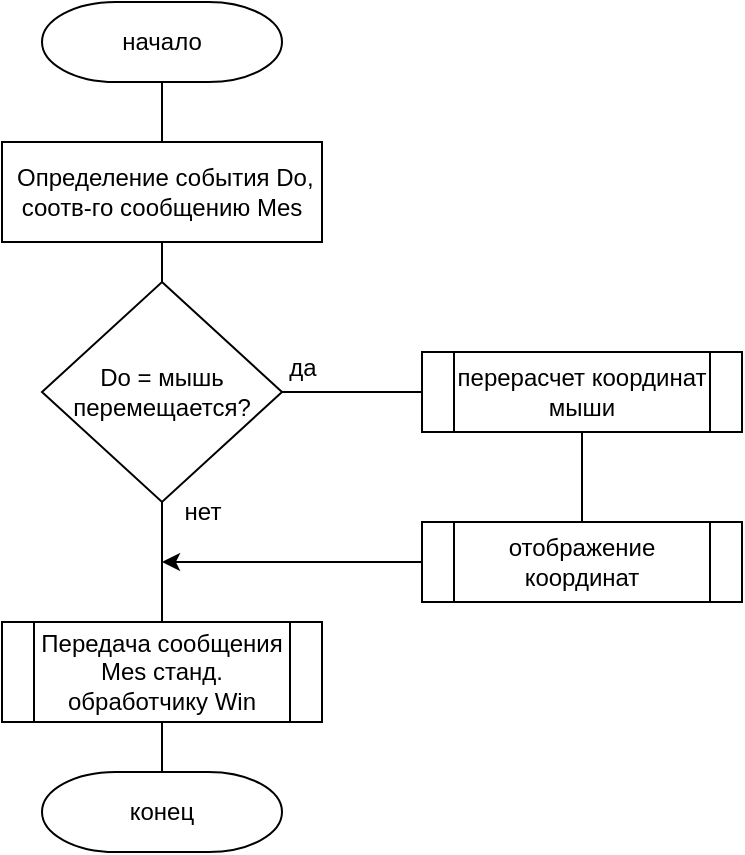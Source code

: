 <mxfile version="24.8.3">
  <diagram name="Страница — 1" id="MtI3_Fd7SQ4gRp2iTpJ0">
    <mxGraphModel dx="1386" dy="791" grid="1" gridSize="10" guides="1" tooltips="1" connect="1" arrows="1" fold="1" page="1" pageScale="1" pageWidth="827" pageHeight="1169" math="0" shadow="0">
      <root>
        <mxCell id="0" />
        <mxCell id="1" parent="0" />
        <mxCell id="n6gCB87Q7yF7u9heOllY-1" value="начало" style="strokeWidth=1;html=1;shape=mxgraph.flowchart.terminator;whiteSpace=wrap;" vertex="1" parent="1">
          <mxGeometry x="300" y="180" width="120" height="40" as="geometry" />
        </mxCell>
        <mxCell id="n6gCB87Q7yF7u9heOllY-3" value="конец" style="strokeWidth=1;html=1;shape=mxgraph.flowchart.terminator;whiteSpace=wrap;" vertex="1" parent="1">
          <mxGeometry x="300" y="565" width="120" height="40" as="geometry" />
        </mxCell>
        <mxCell id="n6gCB87Q7yF7u9heOllY-4" value="&amp;nbsp;Определение события Do, &lt;br/&gt;соотв-го сообщению Mes" style="rounded=0;whiteSpace=wrap;html=1;" vertex="1" parent="1">
          <mxGeometry x="280" y="250" width="160" height="50" as="geometry" />
        </mxCell>
        <mxCell id="n6gCB87Q7yF7u9heOllY-5" value="&lt;font style=&quot;font-size: 12px;&quot;&gt;Do = мышь перемещается?&lt;/font&gt;" style="strokeWidth=1;html=1;shape=mxgraph.flowchart.decision;whiteSpace=wrap;" vertex="1" parent="1">
          <mxGeometry x="300" y="320" width="120" height="110" as="geometry" />
        </mxCell>
        <mxCell id="n6gCB87Q7yF7u9heOllY-6" value="Передача сообщения Mes станд. &lt;br/&gt;обработчику Win" style="shape=process;whiteSpace=wrap;html=1;backgroundOutline=1;" vertex="1" parent="1">
          <mxGeometry x="280" y="490" width="160" height="50" as="geometry" />
        </mxCell>
        <mxCell id="n6gCB87Q7yF7u9heOllY-7" value="перерасчет координат мыши" style="shape=process;whiteSpace=wrap;html=1;backgroundOutline=1;" vertex="1" parent="1">
          <mxGeometry x="490" y="355" width="160" height="40" as="geometry" />
        </mxCell>
        <mxCell id="n6gCB87Q7yF7u9heOllY-27" style="edgeStyle=orthogonalEdgeStyle;rounded=0;orthogonalLoop=1;jettySize=auto;html=1;exitX=0;exitY=0.5;exitDx=0;exitDy=0;" edge="1" parent="1" source="n6gCB87Q7yF7u9heOllY-9">
          <mxGeometry relative="1" as="geometry">
            <mxPoint x="360" y="460" as="targetPoint" />
          </mxGeometry>
        </mxCell>
        <mxCell id="n6gCB87Q7yF7u9heOllY-9" value="отображение координат" style="shape=process;whiteSpace=wrap;html=1;backgroundOutline=1;" vertex="1" parent="1">
          <mxGeometry x="490" y="440" width="160" height="40" as="geometry" />
        </mxCell>
        <mxCell id="n6gCB87Q7yF7u9heOllY-17" value="" style="endArrow=none;html=1;rounded=0;exitX=0.5;exitY=1;exitDx=0;exitDy=0;exitPerimeter=0;entryX=0.5;entryY=0;entryDx=0;entryDy=0;" edge="1" parent="1" source="n6gCB87Q7yF7u9heOllY-1" target="n6gCB87Q7yF7u9heOllY-4">
          <mxGeometry width="50" height="50" relative="1" as="geometry">
            <mxPoint x="70" y="270" as="sourcePoint" />
            <mxPoint x="120" y="220" as="targetPoint" />
          </mxGeometry>
        </mxCell>
        <mxCell id="n6gCB87Q7yF7u9heOllY-18" value="" style="endArrow=none;html=1;rounded=0;exitX=0.5;exitY=0;exitDx=0;exitDy=0;exitPerimeter=0;entryX=0.5;entryY=1;entryDx=0;entryDy=0;" edge="1" parent="1" source="n6gCB87Q7yF7u9heOllY-5" target="n6gCB87Q7yF7u9heOllY-4">
          <mxGeometry width="50" height="50" relative="1" as="geometry">
            <mxPoint x="160" y="390" as="sourcePoint" />
            <mxPoint x="210" y="340" as="targetPoint" />
          </mxGeometry>
        </mxCell>
        <mxCell id="n6gCB87Q7yF7u9heOllY-20" value="" style="endArrow=none;html=1;rounded=0;exitX=0.5;exitY=1;exitDx=0;exitDy=0;entryX=0.5;entryY=0;entryDx=0;entryDy=0;entryPerimeter=0;" edge="1" parent="1" source="n6gCB87Q7yF7u9heOllY-6" target="n6gCB87Q7yF7u9heOllY-3">
          <mxGeometry width="50" height="50" relative="1" as="geometry">
            <mxPoint x="100" y="540" as="sourcePoint" />
            <mxPoint x="150" y="490" as="targetPoint" />
          </mxGeometry>
        </mxCell>
        <mxCell id="n6gCB87Q7yF7u9heOllY-21" value="" style="endArrow=none;html=1;rounded=0;exitX=1;exitY=0.5;exitDx=0;exitDy=0;exitPerimeter=0;entryX=0;entryY=0.5;entryDx=0;entryDy=0;" edge="1" parent="1" source="n6gCB87Q7yF7u9heOllY-5" target="n6gCB87Q7yF7u9heOllY-7">
          <mxGeometry width="50" height="50" relative="1" as="geometry">
            <mxPoint x="460" y="330" as="sourcePoint" />
            <mxPoint x="510" y="280" as="targetPoint" />
          </mxGeometry>
        </mxCell>
        <mxCell id="n6gCB87Q7yF7u9heOllY-22" value="" style="endArrow=none;html=1;rounded=0;exitX=0.5;exitY=1;exitDx=0;exitDy=0;entryX=0.5;entryY=0;entryDx=0;entryDy=0;" edge="1" parent="1" source="n6gCB87Q7yF7u9heOllY-7" target="n6gCB87Q7yF7u9heOllY-9">
          <mxGeometry width="50" height="50" relative="1" as="geometry">
            <mxPoint x="10" y="470" as="sourcePoint" />
            <mxPoint x="60" y="420" as="targetPoint" />
          </mxGeometry>
        </mxCell>
        <mxCell id="n6gCB87Q7yF7u9heOllY-23" value="да" style="text;html=1;align=center;verticalAlign=middle;resizable=0;points=[];autosize=1;strokeColor=none;fillColor=none;" vertex="1" parent="1">
          <mxGeometry x="410" y="348" width="40" height="30" as="geometry" />
        </mxCell>
        <mxCell id="n6gCB87Q7yF7u9heOllY-24" value="нет" style="text;html=1;align=center;verticalAlign=middle;resizable=0;points=[];autosize=1;strokeColor=none;fillColor=none;" vertex="1" parent="1">
          <mxGeometry x="360" y="420" width="40" height="30" as="geometry" />
        </mxCell>
        <mxCell id="n6gCB87Q7yF7u9heOllY-26" value="" style="endArrow=none;html=1;rounded=0;entryX=0.5;entryY=0;entryDx=0;entryDy=0;exitX=0.5;exitY=1;exitDx=0;exitDy=0;exitPerimeter=0;" edge="1" parent="1" source="n6gCB87Q7yF7u9heOllY-5" target="n6gCB87Q7yF7u9heOllY-6">
          <mxGeometry width="50" height="50" relative="1" as="geometry">
            <mxPoint x="330" y="450" as="sourcePoint" />
            <mxPoint x="290" y="450" as="targetPoint" />
          </mxGeometry>
        </mxCell>
      </root>
    </mxGraphModel>
  </diagram>
</mxfile>
